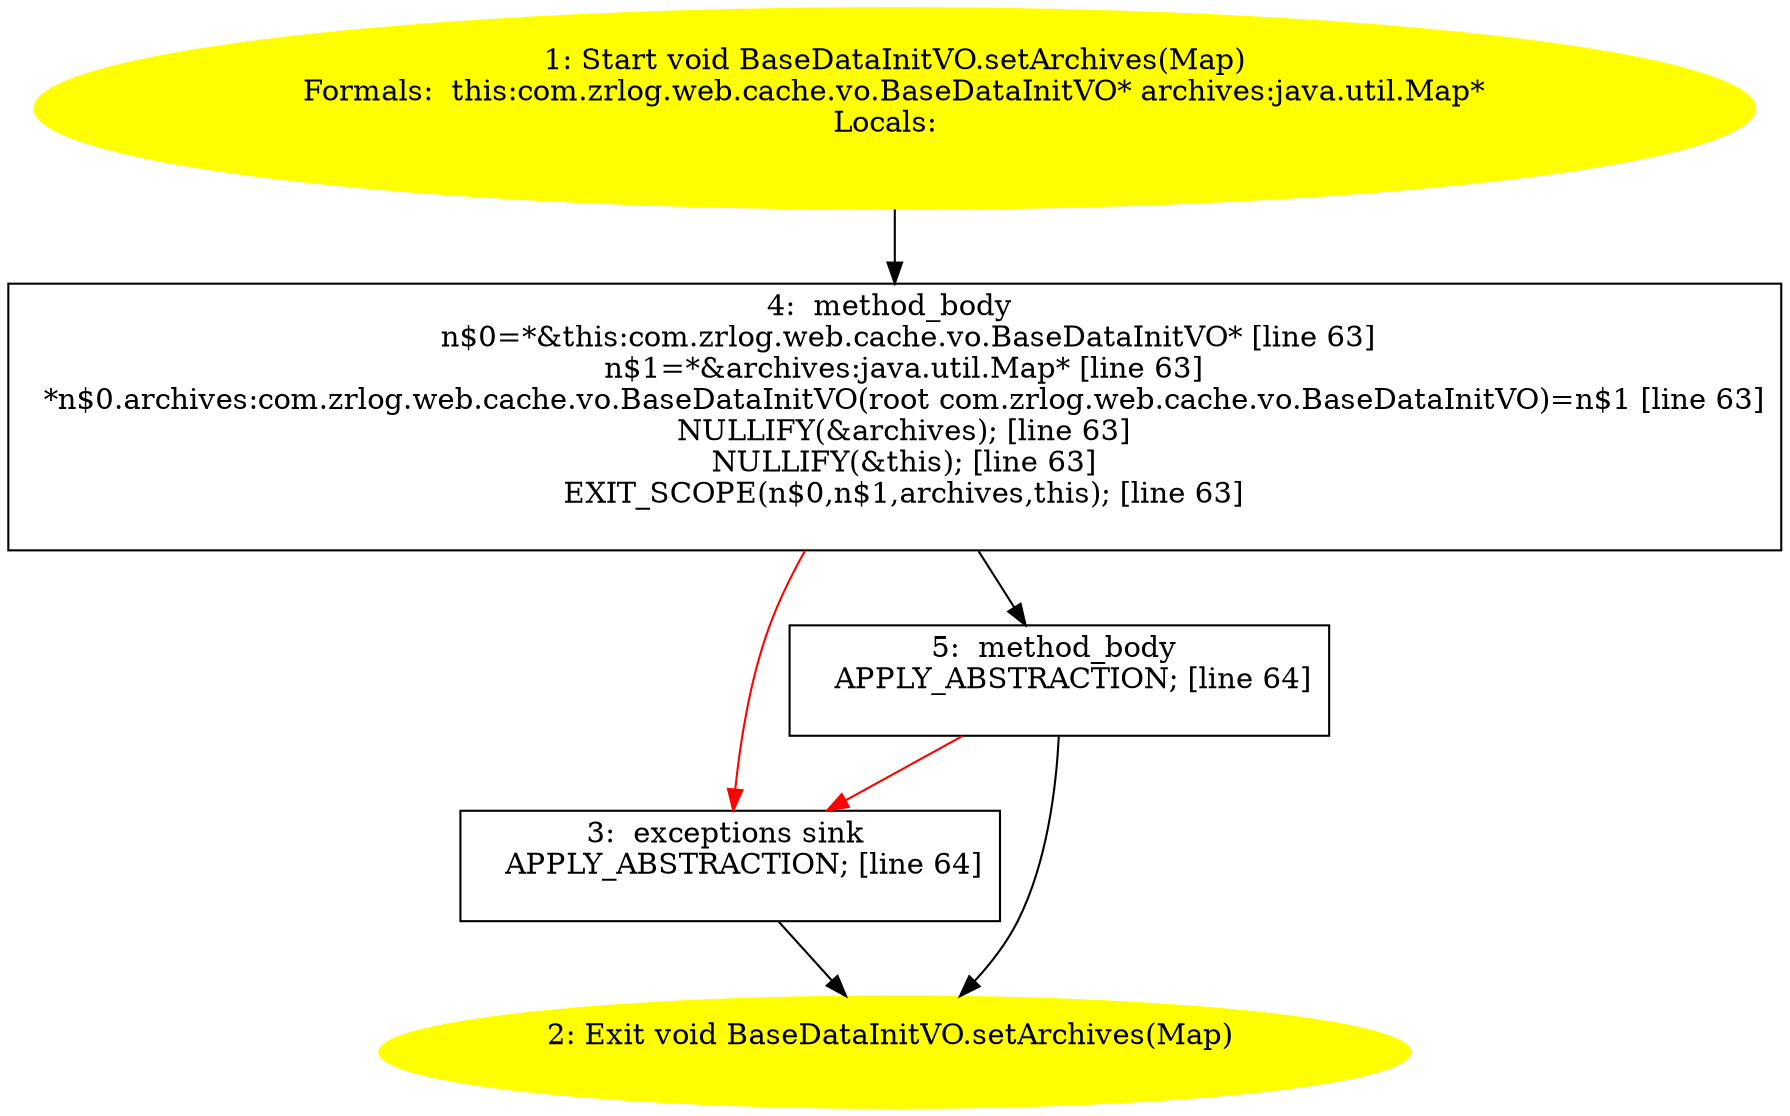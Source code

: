/* @generated */
digraph cfg {
"com.zrlog.web.cache.vo.BaseDataInitVO.setArchives(java.util.Map):void.21e558db6f95ed81cd500b667625a3c7_1" [label="1: Start void BaseDataInitVO.setArchives(Map)\nFormals:  this:com.zrlog.web.cache.vo.BaseDataInitVO* archives:java.util.Map*\nLocals:  \n  " color=yellow style=filled]
	

	 "com.zrlog.web.cache.vo.BaseDataInitVO.setArchives(java.util.Map):void.21e558db6f95ed81cd500b667625a3c7_1" -> "com.zrlog.web.cache.vo.BaseDataInitVO.setArchives(java.util.Map):void.21e558db6f95ed81cd500b667625a3c7_4" ;
"com.zrlog.web.cache.vo.BaseDataInitVO.setArchives(java.util.Map):void.21e558db6f95ed81cd500b667625a3c7_2" [label="2: Exit void BaseDataInitVO.setArchives(Map) \n  " color=yellow style=filled]
	

"com.zrlog.web.cache.vo.BaseDataInitVO.setArchives(java.util.Map):void.21e558db6f95ed81cd500b667625a3c7_3" [label="3:  exceptions sink \n   APPLY_ABSTRACTION; [line 64]\n " shape="box"]
	

	 "com.zrlog.web.cache.vo.BaseDataInitVO.setArchives(java.util.Map):void.21e558db6f95ed81cd500b667625a3c7_3" -> "com.zrlog.web.cache.vo.BaseDataInitVO.setArchives(java.util.Map):void.21e558db6f95ed81cd500b667625a3c7_2" ;
"com.zrlog.web.cache.vo.BaseDataInitVO.setArchives(java.util.Map):void.21e558db6f95ed81cd500b667625a3c7_4" [label="4:  method_body \n   n$0=*&this:com.zrlog.web.cache.vo.BaseDataInitVO* [line 63]\n  n$1=*&archives:java.util.Map* [line 63]\n  *n$0.archives:com.zrlog.web.cache.vo.BaseDataInitVO(root com.zrlog.web.cache.vo.BaseDataInitVO)=n$1 [line 63]\n  NULLIFY(&archives); [line 63]\n  NULLIFY(&this); [line 63]\n  EXIT_SCOPE(n$0,n$1,archives,this); [line 63]\n " shape="box"]
	

	 "com.zrlog.web.cache.vo.BaseDataInitVO.setArchives(java.util.Map):void.21e558db6f95ed81cd500b667625a3c7_4" -> "com.zrlog.web.cache.vo.BaseDataInitVO.setArchives(java.util.Map):void.21e558db6f95ed81cd500b667625a3c7_5" ;
	 "com.zrlog.web.cache.vo.BaseDataInitVO.setArchives(java.util.Map):void.21e558db6f95ed81cd500b667625a3c7_4" -> "com.zrlog.web.cache.vo.BaseDataInitVO.setArchives(java.util.Map):void.21e558db6f95ed81cd500b667625a3c7_3" [color="red" ];
"com.zrlog.web.cache.vo.BaseDataInitVO.setArchives(java.util.Map):void.21e558db6f95ed81cd500b667625a3c7_5" [label="5:  method_body \n   APPLY_ABSTRACTION; [line 64]\n " shape="box"]
	

	 "com.zrlog.web.cache.vo.BaseDataInitVO.setArchives(java.util.Map):void.21e558db6f95ed81cd500b667625a3c7_5" -> "com.zrlog.web.cache.vo.BaseDataInitVO.setArchives(java.util.Map):void.21e558db6f95ed81cd500b667625a3c7_2" ;
	 "com.zrlog.web.cache.vo.BaseDataInitVO.setArchives(java.util.Map):void.21e558db6f95ed81cd500b667625a3c7_5" -> "com.zrlog.web.cache.vo.BaseDataInitVO.setArchives(java.util.Map):void.21e558db6f95ed81cd500b667625a3c7_3" [color="red" ];
}
